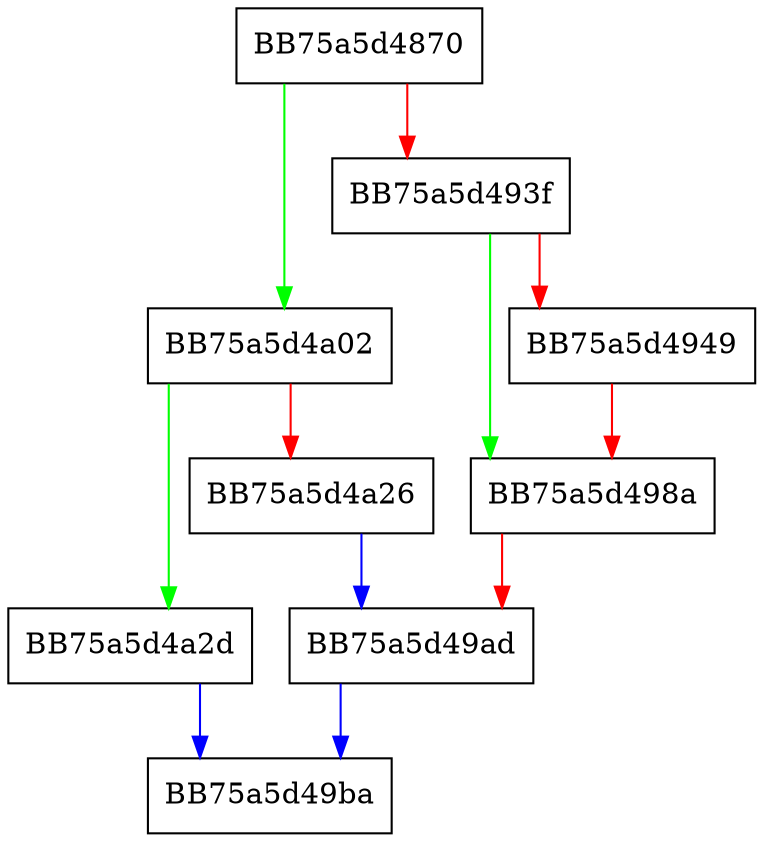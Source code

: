 digraph popf {
  node [shape="box"];
  graph [splines=ortho];
  BB75a5d4870 -> BB75a5d4a02 [color="green"];
  BB75a5d4870 -> BB75a5d493f [color="red"];
  BB75a5d493f -> BB75a5d498a [color="green"];
  BB75a5d493f -> BB75a5d4949 [color="red"];
  BB75a5d4949 -> BB75a5d498a [color="red"];
  BB75a5d498a -> BB75a5d49ad [color="red"];
  BB75a5d49ad -> BB75a5d49ba [color="blue"];
  BB75a5d4a02 -> BB75a5d4a2d [color="green"];
  BB75a5d4a02 -> BB75a5d4a26 [color="red"];
  BB75a5d4a26 -> BB75a5d49ad [color="blue"];
  BB75a5d4a2d -> BB75a5d49ba [color="blue"];
}